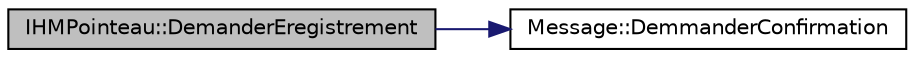 digraph "IHMPointeau::DemanderEregistrement"
{
 // LATEX_PDF_SIZE
  edge [fontname="Helvetica",fontsize="10",labelfontname="Helvetica",labelfontsize="10"];
  node [fontname="Helvetica",fontsize="10",shape=record];
  rankdir="LR";
  Node1 [label="IHMPointeau::DemanderEregistrement",height=0.2,width=0.4,color="black", fillcolor="grey75", style="filled", fontcolor="black",tooltip="IHMPointeau::DemanderEregistrement Demande a l'utilisteur si il souhaite continuer sans enregister ou..."];
  Node1 -> Node2 [color="midnightblue",fontsize="10",style="solid"];
  Node2 [label="Message::DemmanderConfirmation",height=0.2,width=0.4,color="black", fillcolor="white", style="filled",URL="$class_message.html#a0c6e95e7b1707ed6ea924f14d5a8943f",tooltip="Message::DemmanderConfirmation."];
}
